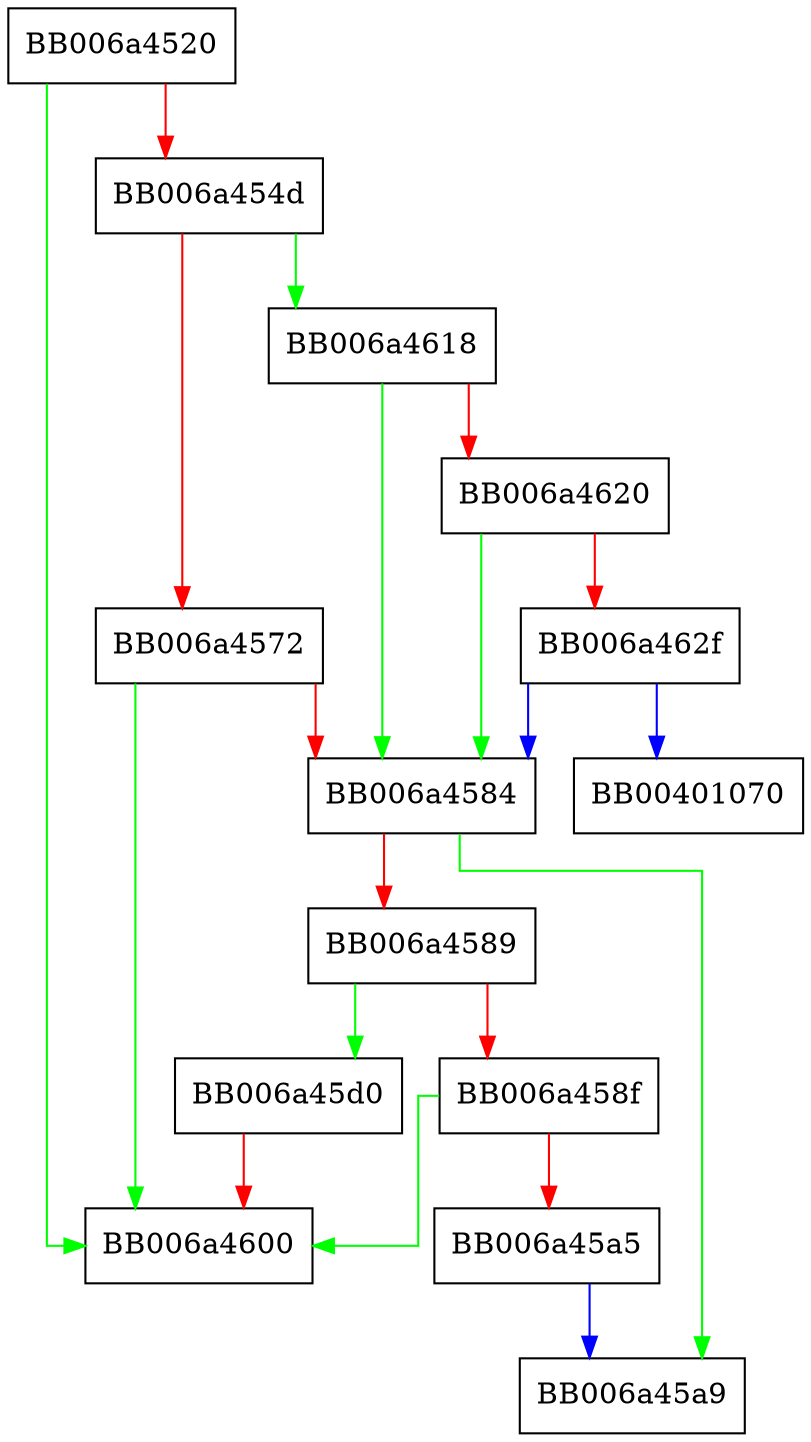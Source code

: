 digraph ossl_tdes_einit {
  node [shape="box"];
  graph [splines=ortho];
  BB006a4520 -> BB006a4600 [color="green"];
  BB006a4520 -> BB006a454d [color="red"];
  BB006a454d -> BB006a4618 [color="green"];
  BB006a454d -> BB006a4572 [color="red"];
  BB006a4572 -> BB006a4600 [color="green"];
  BB006a4572 -> BB006a4584 [color="red"];
  BB006a4584 -> BB006a45a9 [color="green"];
  BB006a4584 -> BB006a4589 [color="red"];
  BB006a4589 -> BB006a45d0 [color="green"];
  BB006a4589 -> BB006a458f [color="red"];
  BB006a458f -> BB006a4600 [color="green"];
  BB006a458f -> BB006a45a5 [color="red"];
  BB006a45a5 -> BB006a45a9 [color="blue"];
  BB006a45d0 -> BB006a4600 [color="red"];
  BB006a4618 -> BB006a4584 [color="green"];
  BB006a4618 -> BB006a4620 [color="red"];
  BB006a4620 -> BB006a4584 [color="green"];
  BB006a4620 -> BB006a462f [color="red"];
  BB006a462f -> BB00401070 [color="blue"];
  BB006a462f -> BB006a4584 [color="blue"];
}